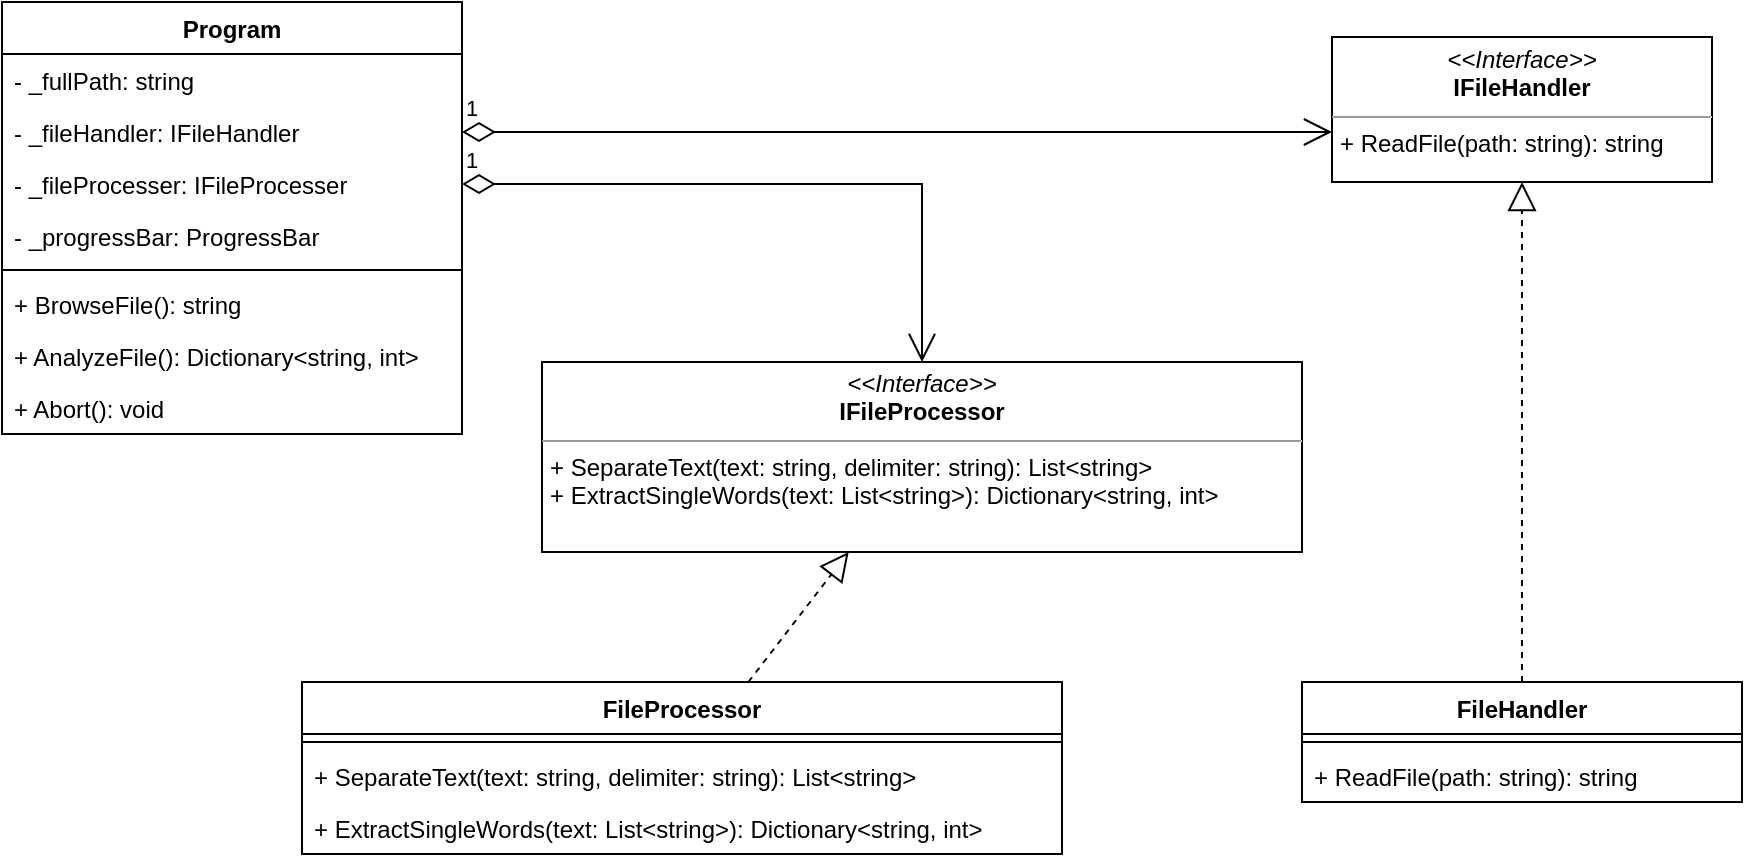 <mxfile version="17.2.1" type="device"><diagram name="Page-1" id="9f46799a-70d6-7492-0946-bef42562c5a5"><mxGraphModel dx="1102" dy="877" grid="1" gridSize="10" guides="1" tooltips="1" connect="1" arrows="1" fold="1" page="1" pageScale="1" pageWidth="1100" pageHeight="850" background="none" math="0" shadow="0"><root><mxCell id="0"/><mxCell id="1" parent="0"/><mxCell id="EKS92Oe3FLdxI700cA1A-1" value="Program" style="swimlane;fontStyle=1;align=center;verticalAlign=top;childLayout=stackLayout;horizontal=1;startSize=26;horizontalStack=0;resizeParent=1;resizeParentMax=0;resizeLast=0;collapsible=1;marginBottom=0;" vertex="1" parent="1"><mxGeometry x="140" y="160" width="230" height="216" as="geometry"/></mxCell><mxCell id="EKS92Oe3FLdxI700cA1A-2" value="- _fullPath: string" style="text;strokeColor=none;fillColor=none;align=left;verticalAlign=top;spacingLeft=4;spacingRight=4;overflow=hidden;rotatable=0;points=[[0,0.5],[1,0.5]];portConstraint=eastwest;" vertex="1" parent="EKS92Oe3FLdxI700cA1A-1"><mxGeometry y="26" width="230" height="26" as="geometry"/></mxCell><mxCell id="EKS92Oe3FLdxI700cA1A-5" value="- _fileHandler: IFileHandler" style="text;strokeColor=none;fillColor=none;align=left;verticalAlign=top;spacingLeft=4;spacingRight=4;overflow=hidden;rotatable=0;points=[[0,0.5],[1,0.5]];portConstraint=eastwest;" vertex="1" parent="EKS92Oe3FLdxI700cA1A-1"><mxGeometry y="52" width="230" height="26" as="geometry"/></mxCell><mxCell id="EKS92Oe3FLdxI700cA1A-22" value="- _fileProcesser: IFileProcesser" style="text;strokeColor=none;fillColor=none;align=left;verticalAlign=top;spacingLeft=4;spacingRight=4;overflow=hidden;rotatable=0;points=[[0,0.5],[1,0.5]];portConstraint=eastwest;" vertex="1" parent="EKS92Oe3FLdxI700cA1A-1"><mxGeometry y="78" width="230" height="26" as="geometry"/></mxCell><mxCell id="EKS92Oe3FLdxI700cA1A-14" value="- _progressBar: ProgressBar" style="text;strokeColor=none;fillColor=none;align=left;verticalAlign=top;spacingLeft=4;spacingRight=4;overflow=hidden;rotatable=0;points=[[0,0.5],[1,0.5]];portConstraint=eastwest;" vertex="1" parent="EKS92Oe3FLdxI700cA1A-1"><mxGeometry y="104" width="230" height="26" as="geometry"/></mxCell><mxCell id="EKS92Oe3FLdxI700cA1A-3" value="" style="line;strokeWidth=1;fillColor=none;align=left;verticalAlign=middle;spacingTop=-1;spacingLeft=3;spacingRight=3;rotatable=0;labelPosition=right;points=[];portConstraint=eastwest;" vertex="1" parent="EKS92Oe3FLdxI700cA1A-1"><mxGeometry y="130" width="230" height="8" as="geometry"/></mxCell><mxCell id="EKS92Oe3FLdxI700cA1A-4" value="+ BrowseFile(): string" style="text;strokeColor=none;fillColor=none;align=left;verticalAlign=top;spacingLeft=4;spacingRight=4;overflow=hidden;rotatable=0;points=[[0,0.5],[1,0.5]];portConstraint=eastwest;" vertex="1" parent="EKS92Oe3FLdxI700cA1A-1"><mxGeometry y="138" width="230" height="26" as="geometry"/></mxCell><mxCell id="EKS92Oe3FLdxI700cA1A-17" value="+ AnalyzeFile(): Dictionary&lt;string, int&gt;" style="text;strokeColor=none;fillColor=none;align=left;verticalAlign=top;spacingLeft=4;spacingRight=4;overflow=hidden;rotatable=0;points=[[0,0.5],[1,0.5]];portConstraint=eastwest;" vertex="1" parent="EKS92Oe3FLdxI700cA1A-1"><mxGeometry y="164" width="230" height="26" as="geometry"/></mxCell><mxCell id="EKS92Oe3FLdxI700cA1A-15" value="+ Abort(): void" style="text;strokeColor=none;fillColor=none;align=left;verticalAlign=top;spacingLeft=4;spacingRight=4;overflow=hidden;rotatable=0;points=[[0,0.5],[1,0.5]];portConstraint=eastwest;" vertex="1" parent="EKS92Oe3FLdxI700cA1A-1"><mxGeometry y="190" width="230" height="26" as="geometry"/></mxCell><mxCell id="EKS92Oe3FLdxI700cA1A-6" value="FileHandler" style="swimlane;fontStyle=1;align=center;verticalAlign=top;childLayout=stackLayout;horizontal=1;startSize=26;horizontalStack=0;resizeParent=1;resizeParentMax=0;resizeLast=0;collapsible=1;marginBottom=0;" vertex="1" parent="1"><mxGeometry x="790" y="500" width="220" height="60" as="geometry"/></mxCell><mxCell id="EKS92Oe3FLdxI700cA1A-8" value="" style="line;strokeWidth=1;fillColor=none;align=left;verticalAlign=middle;spacingTop=-1;spacingLeft=3;spacingRight=3;rotatable=0;labelPosition=right;points=[];portConstraint=eastwest;" vertex="1" parent="EKS92Oe3FLdxI700cA1A-6"><mxGeometry y="26" width="220" height="8" as="geometry"/></mxCell><mxCell id="EKS92Oe3FLdxI700cA1A-9" value="+ ReadFile(path: string): string" style="text;strokeColor=none;fillColor=none;align=left;verticalAlign=top;spacingLeft=4;spacingRight=4;overflow=hidden;rotatable=0;points=[[0,0.5],[1,0.5]];portConstraint=eastwest;" vertex="1" parent="EKS92Oe3FLdxI700cA1A-6"><mxGeometry y="34" width="220" height="26" as="geometry"/></mxCell><mxCell id="EKS92Oe3FLdxI700cA1A-10" value="FileProcessor" style="swimlane;fontStyle=1;align=center;verticalAlign=top;childLayout=stackLayout;horizontal=1;startSize=26;horizontalStack=0;resizeParent=1;resizeParentMax=0;resizeLast=0;collapsible=1;marginBottom=0;" vertex="1" parent="1"><mxGeometry x="290" y="500" width="380" height="86" as="geometry"/></mxCell><mxCell id="EKS92Oe3FLdxI700cA1A-12" value="" style="line;strokeWidth=1;fillColor=none;align=left;verticalAlign=middle;spacingTop=-1;spacingLeft=3;spacingRight=3;rotatable=0;labelPosition=right;points=[];portConstraint=eastwest;" vertex="1" parent="EKS92Oe3FLdxI700cA1A-10"><mxGeometry y="26" width="380" height="8" as="geometry"/></mxCell><mxCell id="EKS92Oe3FLdxI700cA1A-13" value="+ SeparateText(text: string, delimiter: string): List&lt;string&gt;" style="text;strokeColor=none;fillColor=none;align=left;verticalAlign=top;spacingLeft=4;spacingRight=4;overflow=hidden;rotatable=0;points=[[0,0.5],[1,0.5]];portConstraint=eastwest;" vertex="1" parent="EKS92Oe3FLdxI700cA1A-10"><mxGeometry y="34" width="380" height="26" as="geometry"/></mxCell><mxCell id="EKS92Oe3FLdxI700cA1A-16" value="+ ExtractSingleWords(text: List&lt;string&gt;): Dictionary&lt;string, int&gt;" style="text;strokeColor=none;fillColor=none;align=left;verticalAlign=top;spacingLeft=4;spacingRight=4;overflow=hidden;rotatable=0;points=[[0,0.5],[1,0.5]];portConstraint=eastwest;" vertex="1" parent="EKS92Oe3FLdxI700cA1A-10"><mxGeometry y="60" width="380" height="26" as="geometry"/></mxCell><mxCell id="EKS92Oe3FLdxI700cA1A-18" value="&lt;p style=&quot;margin: 0px ; margin-top: 4px ; text-align: center&quot;&gt;&lt;i&gt;&amp;lt;&amp;lt;Interface&amp;gt;&amp;gt;&lt;/i&gt;&lt;br&gt;&lt;b&gt;IFileHandler&lt;/b&gt;&lt;/p&gt;&lt;hr size=&quot;1&quot;&gt;&lt;p style=&quot;margin: 0px ; margin-left: 4px&quot;&gt;&lt;/p&gt;&lt;p style=&quot;margin: 0px ; margin-left: 4px&quot;&gt;+ ReadFile(path: string): string&lt;/p&gt;" style="verticalAlign=top;align=left;overflow=fill;fontSize=12;fontFamily=Helvetica;html=1;" vertex="1" parent="1"><mxGeometry x="805" y="177.5" width="190" height="72.5" as="geometry"/></mxCell><mxCell id="EKS92Oe3FLdxI700cA1A-19" value="" style="endArrow=block;dashed=1;endFill=0;endSize=12;html=1;rounded=0;" edge="1" parent="1" source="EKS92Oe3FLdxI700cA1A-6" target="EKS92Oe3FLdxI700cA1A-18"><mxGeometry width="160" relative="1" as="geometry"><mxPoint x="470" y="450" as="sourcePoint"/><mxPoint x="630" y="450" as="targetPoint"/></mxGeometry></mxCell><mxCell id="EKS92Oe3FLdxI700cA1A-21" value="1" style="endArrow=open;html=1;endSize=12;startArrow=diamondThin;startSize=14;startFill=0;edgeStyle=orthogonalEdgeStyle;align=left;verticalAlign=bottom;rounded=0;" edge="1" parent="1" source="EKS92Oe3FLdxI700cA1A-5" target="EKS92Oe3FLdxI700cA1A-18"><mxGeometry x="-1" y="3" relative="1" as="geometry"><mxPoint x="470" y="450" as="sourcePoint"/><mxPoint x="630" y="450" as="targetPoint"/><Array as="points"><mxPoint x="510" y="225"/><mxPoint x="510" y="225"/></Array></mxGeometry></mxCell><mxCell id="EKS92Oe3FLdxI700cA1A-23" value="1" style="endArrow=open;html=1;endSize=12;startArrow=diamondThin;startSize=14;startFill=0;edgeStyle=orthogonalEdgeStyle;align=left;verticalAlign=bottom;rounded=0;exitX=1;exitY=0.5;exitDx=0;exitDy=0;" edge="1" parent="1" source="EKS92Oe3FLdxI700cA1A-22" target="EKS92Oe3FLdxI700cA1A-24"><mxGeometry x="-1" y="3" relative="1" as="geometry"><mxPoint x="460" y="310" as="sourcePoint"/><mxPoint x="835" y="350" as="targetPoint"/><Array as="points"><mxPoint x="600" y="251"/></Array></mxGeometry></mxCell><mxCell id="EKS92Oe3FLdxI700cA1A-24" value="&lt;p style=&quot;margin: 0px ; margin-top: 4px ; text-align: center&quot;&gt;&lt;i&gt;&amp;lt;&amp;lt;Interface&amp;gt;&amp;gt;&lt;/i&gt;&lt;br&gt;&lt;b&gt;IFileProcessor&lt;/b&gt;&lt;/p&gt;&lt;hr size=&quot;1&quot;&gt;&lt;p style=&quot;margin: 0px ; margin-left: 4px&quot;&gt;&lt;/p&gt;&lt;p style=&quot;margin: 0px ; margin-left: 4px&quot;&gt;+ SeparateText(text: string, delimiter: string): List&amp;lt;string&amp;gt;&lt;br&gt;+ ExtractSingleWords(text: List&amp;lt;string&amp;gt;): Dictionary&amp;lt;string, int&amp;gt;&lt;/p&gt;" style="verticalAlign=top;align=left;overflow=fill;fontSize=12;fontFamily=Helvetica;html=1;" vertex="1" parent="1"><mxGeometry x="410" y="340" width="380" height="95" as="geometry"/></mxCell><mxCell id="EKS92Oe3FLdxI700cA1A-25" value="" style="endArrow=block;dashed=1;endFill=0;endSize=12;html=1;rounded=0;" edge="1" parent="1" source="EKS92Oe3FLdxI700cA1A-10" target="EKS92Oe3FLdxI700cA1A-24"><mxGeometry width="160" relative="1" as="geometry"><mxPoint x="910" y="450" as="sourcePoint"/><mxPoint x="910" y="282.5" as="targetPoint"/></mxGeometry></mxCell></root></mxGraphModel></diagram></mxfile>